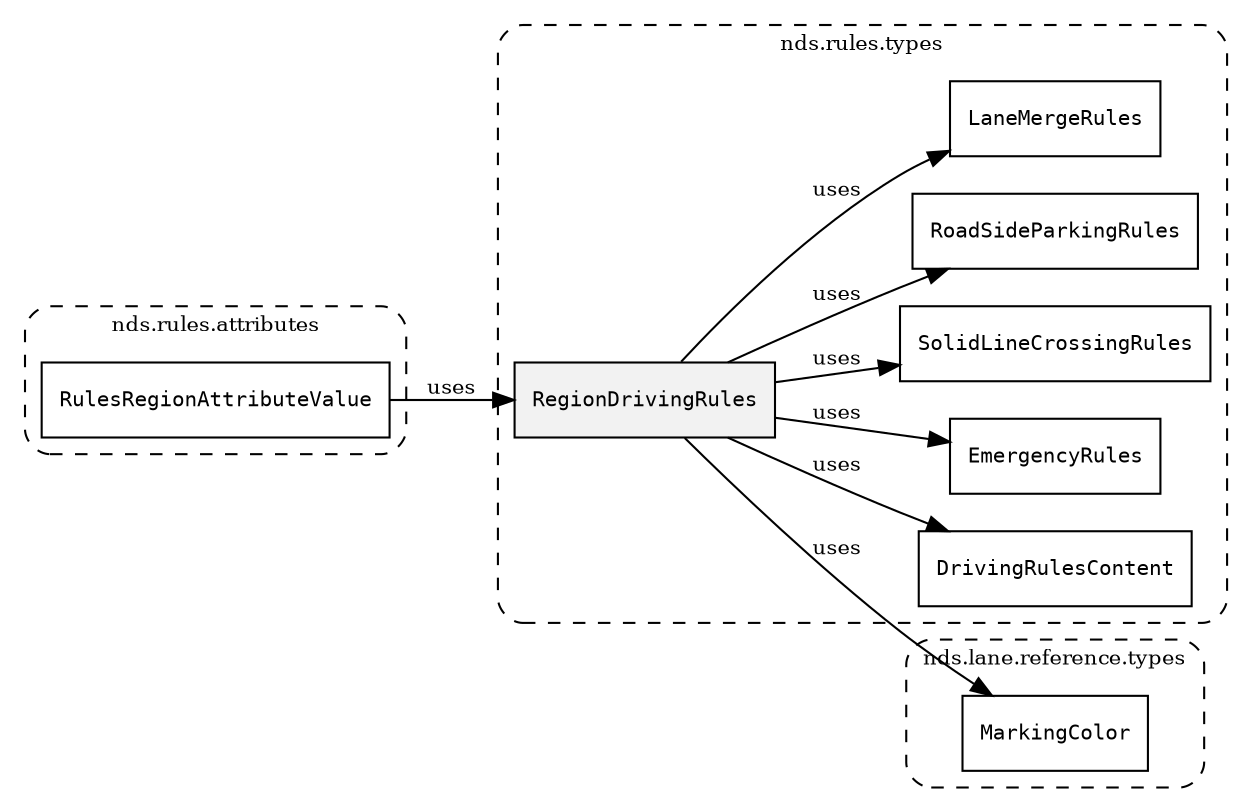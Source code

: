 /**
 * This dot file creates symbol collaboration diagram for RegionDrivingRules.
 */
digraph ZSERIO
{
    node [shape=box, fontsize=10];
    rankdir="LR";
    fontsize=10;
    tooltip="RegionDrivingRules collaboration diagram";

    subgraph "cluster_nds.rules.types"
    {
        style="dashed, rounded";
        label="nds.rules.types";
        tooltip="Package nds.rules.types";
        href="../../../content/packages/nds.rules.types.html#Package-nds-rules-types";
        target="_parent";

        "RegionDrivingRules" [style="filled", fillcolor="#0000000D", target="_parent", label=<<font face="monospace"><table align="center" border="0" cellspacing="0" cellpadding="0"><tr><td href="../../../content/packages/nds.rules.types.html#Structure-RegionDrivingRules" title="Structure defined in nds.rules.types">RegionDrivingRules</td></tr></table></font>>];
        "DrivingRulesContent" [target="_parent", label=<<font face="monospace"><table align="center" border="0" cellspacing="0" cellpadding="0"><tr><td href="../../../content/packages/nds.rules.types.html#Bitmask-DrivingRulesContent" title="Bitmask defined in nds.rules.types">DrivingRulesContent</td></tr></table></font>>];
        "EmergencyRules" [target="_parent", label=<<font face="monospace"><table align="center" border="0" cellspacing="0" cellpadding="0"><tr><td href="../../../content/packages/nds.rules.types.html#Structure-EmergencyRules" title="Structure defined in nds.rules.types">EmergencyRules</td></tr></table></font>>];
        "SolidLineCrossingRules" [target="_parent", label=<<font face="monospace"><table align="center" border="0" cellspacing="0" cellpadding="0"><tr><td href="../../../content/packages/nds.rules.types.html#Structure-SolidLineCrossingRules" title="Structure defined in nds.rules.types">SolidLineCrossingRules</td></tr></table></font>>];
        "RoadSideParkingRules" [target="_parent", label=<<font face="monospace"><table align="center" border="0" cellspacing="0" cellpadding="0"><tr><td href="../../../content/packages/nds.rules.types.html#Structure-RoadSideParkingRules" title="Structure defined in nds.rules.types">RoadSideParkingRules</td></tr></table></font>>];
        "LaneMergeRules" [target="_parent", label=<<font face="monospace"><table align="center" border="0" cellspacing="0" cellpadding="0"><tr><td href="../../../content/packages/nds.rules.types.html#Structure-LaneMergeRules" title="Structure defined in nds.rules.types">LaneMergeRules</td></tr></table></font>>];
    }

    subgraph "cluster_nds.lane.reference.types"
    {
        style="dashed, rounded";
        label="nds.lane.reference.types";
        tooltip="Package nds.lane.reference.types";
        href="../../../content/packages/nds.lane.reference.types.html#Package-nds-lane-reference-types";
        target="_parent";

        "MarkingColor" [target="_parent", label=<<font face="monospace"><table align="center" border="0" cellspacing="0" cellpadding="0"><tr><td href="../../../content/packages/nds.lane.reference.types.html#Enum-MarkingColor" title="Enum defined in nds.lane.reference.types">MarkingColor</td></tr></table></font>>];
    }

    subgraph "cluster_nds.rules.attributes"
    {
        style="dashed, rounded";
        label="nds.rules.attributes";
        tooltip="Package nds.rules.attributes";
        href="../../../content/packages/nds.rules.attributes.html#Package-nds-rules-attributes";
        target="_parent";

        "RulesRegionAttributeValue" [target="_parent", label=<<font face="monospace"><table align="center" border="0" cellspacing="0" cellpadding="0"><tr><td href="../../../content/packages/nds.rules.attributes.html#Choice-RulesRegionAttributeValue" title="Choice defined in nds.rules.attributes">RulesRegionAttributeValue</td></tr></table></font>>];
    }

    "RegionDrivingRules" -> "DrivingRulesContent" [label="uses", fontsize=10];
    "RegionDrivingRules" -> "MarkingColor" [label="uses", fontsize=10];
    "RegionDrivingRules" -> "EmergencyRules" [label="uses", fontsize=10];
    "RegionDrivingRules" -> "SolidLineCrossingRules" [label="uses", fontsize=10];
    "RegionDrivingRules" -> "RoadSideParkingRules" [label="uses", fontsize=10];
    "RegionDrivingRules" -> "LaneMergeRules" [label="uses", fontsize=10];
    "RulesRegionAttributeValue" -> "RegionDrivingRules" [label="uses", fontsize=10];
}
